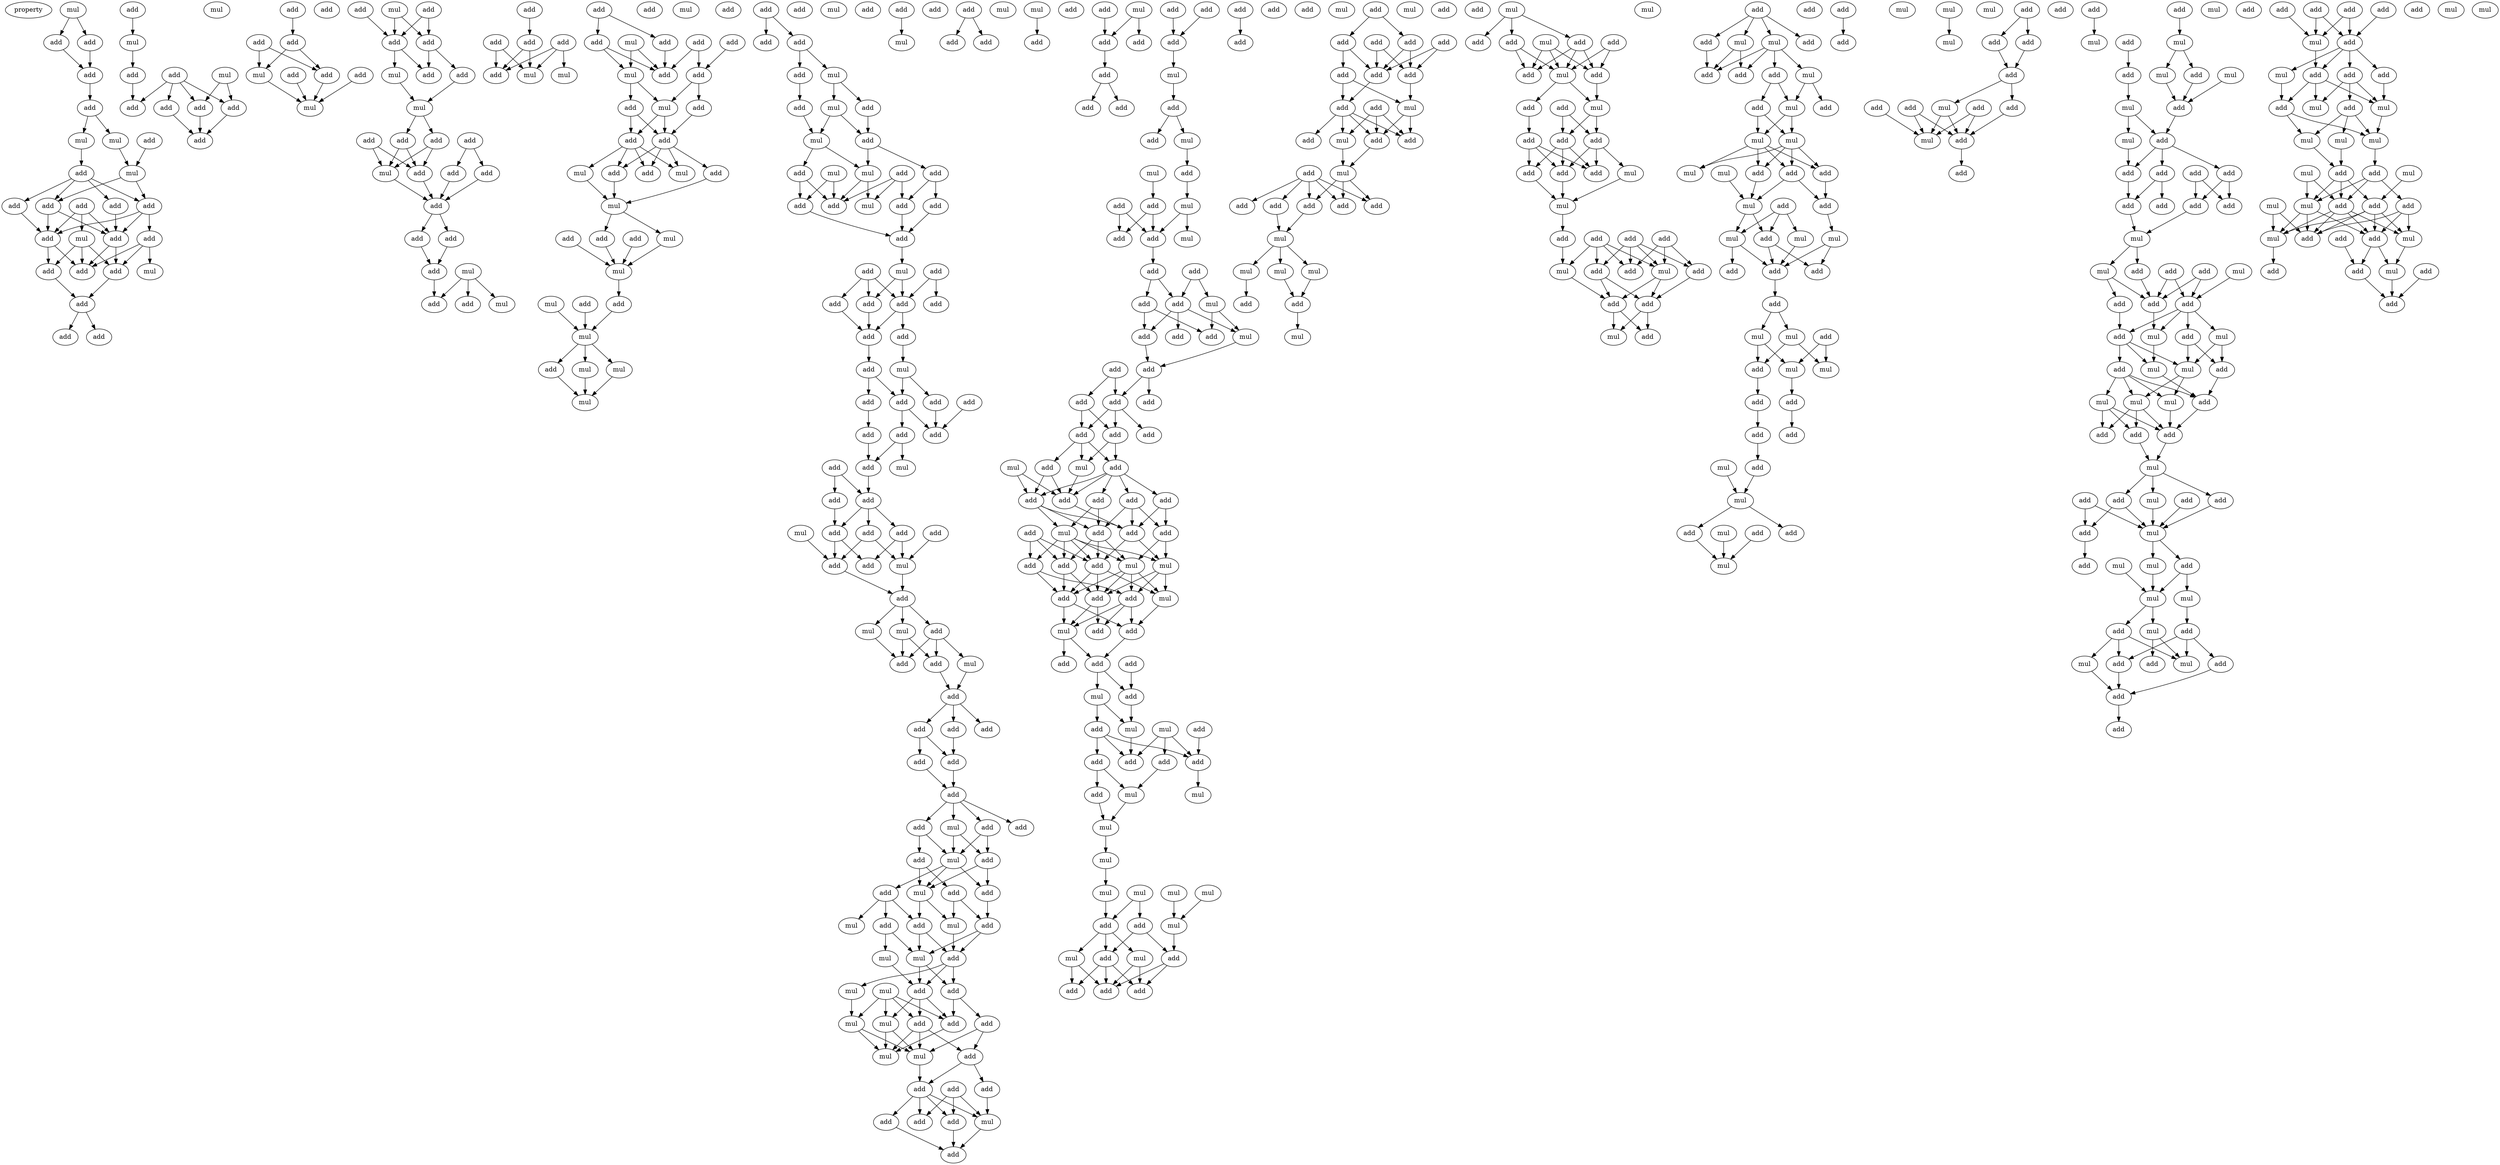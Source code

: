 digraph {
    node [fontcolor=black]
    property [mul=2,lf=1.2]
    0 [ label = mul ];
    1 [ label = add ];
    2 [ label = add ];
    3 [ label = add ];
    4 [ label = add ];
    5 [ label = add ];
    6 [ label = mul ];
    7 [ label = mul ];
    8 [ label = add ];
    9 [ label = mul ];
    10 [ label = add ];
    11 [ label = add ];
    12 [ label = add ];
    13 [ label = add ];
    14 [ label = add ];
    15 [ label = add ];
    16 [ label = add ];
    17 [ label = mul ];
    18 [ label = add ];
    19 [ label = mul ];
    20 [ label = add ];
    21 [ label = add ];
    22 [ label = add ];
    23 [ label = add ];
    24 [ label = add ];
    25 [ label = add ];
    26 [ label = add ];
    27 [ label = mul ];
    28 [ label = add ];
    29 [ label = add ];
    30 [ label = mul ];
    31 [ label = add ];
    32 [ label = add ];
    33 [ label = add ];
    34 [ label = add ];
    35 [ label = add ];
    36 [ label = mul ];
    37 [ label = add ];
    38 [ label = add ];
    39 [ label = add ];
    40 [ label = mul ];
    41 [ label = add ];
    42 [ label = add ];
    43 [ label = add ];
    44 [ label = add ];
    45 [ label = mul ];
    46 [ label = mul ];
    47 [ label = add ];
    48 [ label = add ];
    49 [ label = add ];
    50 [ label = add ];
    51 [ label = add ];
    52 [ label = add ];
    53 [ label = mul ];
    54 [ label = mul ];
    55 [ label = add ];
    56 [ label = add ];
    57 [ label = add ];
    58 [ label = add ];
    59 [ label = mul ];
    60 [ label = add ];
    61 [ label = add ];
    62 [ label = add ];
    63 [ label = add ];
    64 [ label = add ];
    65 [ label = add ];
    66 [ label = add ];
    67 [ label = mul ];
    68 [ label = mul ];
    69 [ label = add ];
    70 [ label = add ];
    71 [ label = add ];
    72 [ label = add ];
    73 [ label = add ];
    74 [ label = add ];
    75 [ label = mul ];
    76 [ label = mul ];
    77 [ label = add ];
    78 [ label = add ];
    79 [ label = add ];
    80 [ label = mul ];
    81 [ label = add ];
    82 [ label = add ];
    83 [ label = add ];
    84 [ label = add ];
    85 [ label = mul ];
    86 [ label = add ];
    87 [ label = add ];
    88 [ label = add ];
    89 [ label = mul ];
    90 [ label = add ];
    91 [ label = add ];
    92 [ label = add ];
    93 [ label = mul ];
    94 [ label = add ];
    95 [ label = mul ];
    96 [ label = add ];
    97 [ label = mul ];
    98 [ label = add ];
    99 [ label = add ];
    100 [ label = add ];
    101 [ label = mul ];
    102 [ label = mul ];
    103 [ label = add ];
    104 [ label = mul ];
    105 [ label = add ];
    106 [ label = add ];
    107 [ label = mul ];
    108 [ label = mul ];
    109 [ label = add ];
    110 [ label = mul ];
    111 [ label = mul ];
    112 [ label = add ];
    113 [ label = mul ];
    114 [ label = add ];
    115 [ label = add ];
    116 [ label = add ];
    117 [ label = add ];
    118 [ label = add ];
    119 [ label = mul ];
    120 [ label = mul ];
    121 [ label = add ];
    122 [ label = add ];
    123 [ label = mul ];
    124 [ label = add ];
    125 [ label = add ];
    126 [ label = mul ];
    127 [ label = add ];
    128 [ label = add ];
    129 [ label = mul ];
    130 [ label = add ];
    131 [ label = add ];
    132 [ label = add ];
    133 [ label = add ];
    134 [ label = mul ];
    135 [ label = add ];
    136 [ label = add ];
    137 [ label = add ];
    138 [ label = mul ];
    139 [ label = add ];
    140 [ label = add ];
    141 [ label = add ];
    142 [ label = add ];
    143 [ label = add ];
    144 [ label = add ];
    145 [ label = add ];
    146 [ label = mul ];
    147 [ label = add ];
    148 [ label = add ];
    149 [ label = add ];
    150 [ label = add ];
    151 [ label = add ];
    152 [ label = add ];
    153 [ label = add ];
    154 [ label = mul ];
    155 [ label = add ];
    156 [ label = add ];
    157 [ label = add ];
    158 [ label = add ];
    159 [ label = mul ];
    160 [ label = add ];
    161 [ label = add ];
    162 [ label = add ];
    163 [ label = add ];
    164 [ label = add ];
    165 [ label = mul ];
    166 [ label = add ];
    167 [ label = mul ];
    168 [ label = add ];
    169 [ label = mul ];
    170 [ label = mul ];
    171 [ label = add ];
    172 [ label = mul ];
    173 [ label = add ];
    174 [ label = add ];
    175 [ label = add ];
    176 [ label = add ];
    177 [ label = add ];
    178 [ label = add ];
    179 [ label = add ];
    180 [ label = add ];
    181 [ label = add ];
    182 [ label = mul ];
    183 [ label = add ];
    184 [ label = add ];
    185 [ label = mul ];
    186 [ label = add ];
    187 [ label = add ];
    188 [ label = add ];
    189 [ label = add ];
    190 [ label = mul ];
    191 [ label = add ];
    192 [ label = mul ];
    193 [ label = add ];
    194 [ label = add ];
    195 [ label = add ];
    196 [ label = mul ];
    197 [ label = add ];
    198 [ label = add ];
    199 [ label = add ];
    200 [ label = mul ];
    201 [ label = mul ];
    202 [ label = mul ];
    203 [ label = add ];
    204 [ label = add ];
    205 [ label = add ];
    206 [ label = mul ];
    207 [ label = mul ];
    208 [ label = mul ];
    209 [ label = add ];
    210 [ label = add ];
    211 [ label = mul ];
    212 [ label = add ];
    213 [ label = mul ];
    214 [ label = mul ];
    215 [ label = add ];
    216 [ label = add ];
    217 [ label = add ];
    218 [ label = add ];
    219 [ label = add ];
    220 [ label = add ];
    221 [ label = add ];
    222 [ label = mul ];
    223 [ label = add ];
    224 [ label = add ];
    225 [ label = add ];
    226 [ label = add ];
    227 [ label = add ];
    228 [ label = mul ];
    229 [ label = mul ];
    230 [ label = add ];
    231 [ label = add ];
    232 [ label = mul ];
    233 [ label = add ];
    234 [ label = add ];
    235 [ label = add ];
    236 [ label = add ];
    237 [ label = add ];
    238 [ label = add ];
    239 [ label = add ];
    240 [ label = add ];
    241 [ label = mul ];
    242 [ label = add ];
    243 [ label = add ];
    244 [ label = add ];
    245 [ label = mul ];
    246 [ label = add ];
    247 [ label = add ];
    248 [ label = mul ];
    249 [ label = add ];
    250 [ label = add ];
    251 [ label = add ];
    252 [ label = mul ];
    253 [ label = add ];
    254 [ label = add ];
    255 [ label = add ];
    256 [ label = mul ];
    257 [ label = add ];
    258 [ label = add ];
    259 [ label = mul ];
    260 [ label = add ];
    261 [ label = add ];
    262 [ label = add ];
    263 [ label = add ];
    264 [ label = mul ];
    265 [ label = add ];
    266 [ label = add ];
    267 [ label = add ];
    268 [ label = add ];
    269 [ label = add ];
    270 [ label = add ];
    271 [ label = add ];
    272 [ label = add ];
    273 [ label = add ];
    274 [ label = mul ];
    275 [ label = mul ];
    276 [ label = add ];
    277 [ label = add ];
    278 [ label = add ];
    279 [ label = add ];
    280 [ label = add ];
    281 [ label = add ];
    282 [ label = add ];
    283 [ label = add ];
    284 [ label = add ];
    285 [ label = add ];
    286 [ label = mul ];
    287 [ label = add ];
    288 [ label = add ];
    289 [ label = add ];
    290 [ label = add ];
    291 [ label = mul ];
    292 [ label = mul ];
    293 [ label = mul ];
    294 [ label = add ];
    295 [ label = add ];
    296 [ label = add ];
    297 [ label = add ];
    298 [ label = mul ];
    299 [ label = add ];
    300 [ label = add ];
    301 [ label = add ];
    302 [ label = add ];
    303 [ label = add ];
    304 [ label = add ];
    305 [ label = mul ];
    306 [ label = mul ];
    307 [ label = add ];
    308 [ label = mul ];
    309 [ label = add ];
    310 [ label = add ];
    311 [ label = add ];
    312 [ label = add ];
    313 [ label = add ];
    314 [ label = mul ];
    315 [ label = mul ];
    316 [ label = add ];
    317 [ label = mul ];
    318 [ label = mul ];
    319 [ label = mul ];
    320 [ label = mul ];
    321 [ label = mul ];
    322 [ label = mul ];
    323 [ label = mul ];
    324 [ label = add ];
    325 [ label = add ];
    326 [ label = mul ];
    327 [ label = mul ];
    328 [ label = add ];
    329 [ label = mul ];
    330 [ label = add ];
    331 [ label = add ];
    332 [ label = add ];
    333 [ label = add ];
    334 [ label = add ];
    335 [ label = add ];
    336 [ label = add ];
    337 [ label = add ];
    338 [ label = add ];
    339 [ label = add ];
    340 [ label = add ];
    341 [ label = add ];
    342 [ label = add ];
    343 [ label = mul ];
    344 [ label = add ];
    345 [ label = mul ];
    346 [ label = add ];
    347 [ label = mul ];
    348 [ label = add ];
    349 [ label = add ];
    350 [ label = add ];
    351 [ label = mul ];
    352 [ label = add ];
    353 [ label = add ];
    354 [ label = add ];
    355 [ label = add ];
    356 [ label = add ];
    357 [ label = mul ];
    358 [ label = mul ];
    359 [ label = mul ];
    360 [ label = mul ];
    361 [ label = add ];
    362 [ label = add ];
    363 [ label = add ];
    364 [ label = add ];
    365 [ label = mul ];
    366 [ label = mul ];
    367 [ label = add ];
    368 [ label = add ];
    369 [ label = add ];
    370 [ label = add ];
    371 [ label = mul ];
    372 [ label = add ];
    373 [ label = mul ];
    374 [ label = add ];
    375 [ label = mul ];
    376 [ label = mul ];
    377 [ label = add ];
    378 [ label = add ];
    379 [ label = add ];
    380 [ label = add ];
    381 [ label = add ];
    382 [ label = add ];
    383 [ label = add ];
    384 [ label = mul ];
    385 [ label = add ];
    386 [ label = mul ];
    387 [ label = add ];
    388 [ label = add ];
    389 [ label = add ];
    390 [ label = add ];
    391 [ label = add ];
    392 [ label = mul ];
    393 [ label = mul ];
    394 [ label = add ];
    395 [ label = add ];
    396 [ label = add ];
    397 [ label = add ];
    398 [ label = mul ];
    399 [ label = add ];
    400 [ label = add ];
    401 [ label = add ];
    402 [ label = mul ];
    403 [ label = add ];
    404 [ label = mul ];
    405 [ label = add ];
    406 [ label = add ];
    407 [ label = mul ];
    408 [ label = add ];
    409 [ label = add ];
    410 [ label = mul ];
    411 [ label = add ];
    412 [ label = add ];
    413 [ label = mul ];
    414 [ label = mul ];
    415 [ label = add ];
    416 [ label = mul ];
    417 [ label = mul ];
    418 [ label = add ];
    419 [ label = add ];
    420 [ label = add ];
    421 [ label = mul ];
    422 [ label = add ];
    423 [ label = add ];
    424 [ label = add ];
    425 [ label = mul ];
    426 [ label = mul ];
    427 [ label = mul ];
    428 [ label = add ];
    429 [ label = add ];
    430 [ label = add ];
    431 [ label = add ];
    432 [ label = add ];
    433 [ label = add ];
    434 [ label = mul ];
    435 [ label = mul ];
    436 [ label = mul ];
    437 [ label = mul ];
    438 [ label = add ];
    439 [ label = mul ];
    440 [ label = add ];
    441 [ label = add ];
    442 [ label = add ];
    443 [ label = add ];
    444 [ label = mul ];
    445 [ label = add ];
    446 [ label = mul ];
    447 [ label = add ];
    448 [ label = mul ];
    449 [ label = add ];
    450 [ label = add ];
    451 [ label = mul ];
    452 [ label = mul ];
    453 [ label = mul ];
    454 [ label = mul ];
    455 [ label = add ];
    456 [ label = add ];
    457 [ label = add ];
    458 [ label = add ];
    459 [ label = add ];
    460 [ label = add ];
    461 [ label = add ];
    462 [ label = add ];
    463 [ label = mul ];
    464 [ label = add ];
    465 [ label = mul ];
    466 [ label = add ];
    467 [ label = add ];
    468 [ label = add ];
    469 [ label = add ];
    470 [ label = mul ];
    471 [ label = add ];
    472 [ label = mul ];
    473 [ label = mul ];
    474 [ label = add ];
    475 [ label = add ];
    476 [ label = mul ];
    477 [ label = add ];
    478 [ label = mul ];
    479 [ label = mul ];
    480 [ label = add ];
    481 [ label = add ];
    482 [ label = add ];
    483 [ label = add ];
    484 [ label = add ];
    485 [ label = mul ];
    486 [ label = add ];
    487 [ label = add ];
    488 [ label = add ];
    489 [ label = add ];
    490 [ label = mul ];
    491 [ label = mul ];
    492 [ label = add ];
    493 [ label = mul ];
    494 [ label = add ];
    495 [ label = add ];
    496 [ label = add ];
    497 [ label = add ];
    498 [ label = add ];
    499 [ label = add ];
    500 [ label = mul ];
    501 [ label = mul ];
    502 [ label = add ];
    503 [ label = mul ];
    504 [ label = mul ];
    505 [ label = add ];
    506 [ label = add ];
    507 [ label = mul ];
    508 [ label = add ];
    509 [ label = mul ];
    510 [ label = mul ];
    511 [ label = add ];
    512 [ label = add ];
    513 [ label = add ];
    514 [ label = add ];
    515 [ label = mul ];
    516 [ label = add ];
    517 [ label = add ];
    518 [ label = mul ];
    519 [ label = add ];
    520 [ label = add ];
    521 [ label = add ];
    522 [ label = mul ];
    523 [ label = mul ];
    524 [ label = add ];
    525 [ label = add ];
    526 [ label = mul ];
    527 [ label = mul ];
    528 [ label = mul ];
    529 [ label = mul ];
    530 [ label = add ];
    531 [ label = add ];
    532 [ label = mul ];
    533 [ label = mul ];
    534 [ label = add ];
    535 [ label = add ];
    536 [ label = add ];
    537 [ label = add ];
    538 [ label = add ];
    539 [ label = add ];
    540 [ label = add ];
    541 [ label = add ];
    542 [ label = add ];
    543 [ label = mul ];
    544 [ label = add ];
    545 [ label = add ];
    546 [ label = add ];
    547 [ label = add ];
    548 [ label = mul ];
    549 [ label = mul ];
    550 [ label = add ];
    551 [ label = mul ];
    552 [ label = add ];
    553 [ label = add ];
    554 [ label = mul ];
    555 [ label = mul ];
    556 [ label = mul ];
    557 [ label = mul ];
    558 [ label = add ];
    559 [ label = mul ];
    560 [ label = add ];
    561 [ label = add ];
    562 [ label = mul ];
    563 [ label = add ];
    564 [ label = mul ];
    565 [ label = add ];
    566 [ label = mul ];
    567 [ label = add ];
    568 [ label = add ];
    569 [ label = add ];
    570 [ label = mul ];
    571 [ label = add ];
    572 [ label = add ];
    573 [ label = mul ];
    574 [ label = add ];
    575 [ label = add ];
    576 [ label = mul ];
    577 [ label = mul ];
    0 -> 1 [ name = 0 ];
    0 -> 2 [ name = 1 ];
    1 -> 3 [ name = 2 ];
    2 -> 3 [ name = 3 ];
    3 -> 4 [ name = 4 ];
    4 -> 6 [ name = 5 ];
    4 -> 7 [ name = 6 ];
    5 -> 9 [ name = 7 ];
    6 -> 8 [ name = 8 ];
    7 -> 9 [ name = 9 ];
    8 -> 10 [ name = 10 ];
    8 -> 11 [ name = 11 ];
    8 -> 12 [ name = 12 ];
    8 -> 14 [ name = 13 ];
    9 -> 10 [ name = 14 ];
    9 -> 11 [ name = 15 ];
    10 -> 15 [ name = 16 ];
    10 -> 16 [ name = 17 ];
    10 -> 18 [ name = 18 ];
    11 -> 16 [ name = 19 ];
    11 -> 18 [ name = 20 ];
    12 -> 18 [ name = 21 ];
    13 -> 16 [ name = 22 ];
    13 -> 17 [ name = 23 ];
    13 -> 18 [ name = 24 ];
    14 -> 16 [ name = 25 ];
    15 -> 19 [ name = 26 ];
    15 -> 20 [ name = 27 ];
    15 -> 21 [ name = 28 ];
    16 -> 20 [ name = 29 ];
    16 -> 21 [ name = 30 ];
    17 -> 20 [ name = 31 ];
    17 -> 21 [ name = 32 ];
    17 -> 22 [ name = 33 ];
    18 -> 20 [ name = 34 ];
    18 -> 22 [ name = 35 ];
    21 -> 23 [ name = 36 ];
    22 -> 23 [ name = 37 ];
    23 -> 24 [ name = 38 ];
    23 -> 25 [ name = 39 ];
    26 -> 27 [ name = 40 ];
    27 -> 28 [ name = 41 ];
    28 -> 32 [ name = 42 ];
    29 -> 31 [ name = 43 ];
    29 -> 32 [ name = 44 ];
    29 -> 33 [ name = 45 ];
    29 -> 34 [ name = 46 ];
    30 -> 31 [ name = 47 ];
    30 -> 34 [ name = 48 ];
    31 -> 35 [ name = 49 ];
    33 -> 35 [ name = 50 ];
    34 -> 35 [ name = 51 ];
    37 -> 39 [ name = 52 ];
    38 -> 40 [ name = 53 ];
    38 -> 42 [ name = 54 ];
    39 -> 40 [ name = 55 ];
    39 -> 42 [ name = 56 ];
    40 -> 45 [ name = 57 ];
    41 -> 45 [ name = 58 ];
    42 -> 45 [ name = 59 ];
    43 -> 45 [ name = 60 ];
    46 -> 49 [ name = 61 ];
    46 -> 50 [ name = 62 ];
    47 -> 49 [ name = 63 ];
    47 -> 50 [ name = 64 ];
    48 -> 49 [ name = 65 ];
    49 -> 51 [ name = 66 ];
    49 -> 53 [ name = 67 ];
    50 -> 51 [ name = 68 ];
    50 -> 52 [ name = 69 ];
    52 -> 54 [ name = 70 ];
    53 -> 54 [ name = 71 ];
    54 -> 57 [ name = 72 ];
    54 -> 58 [ name = 73 ];
    55 -> 60 [ name = 74 ];
    55 -> 62 [ name = 75 ];
    56 -> 59 [ name = 76 ];
    56 -> 61 [ name = 77 ];
    57 -> 59 [ name = 78 ];
    57 -> 61 [ name = 79 ];
    58 -> 59 [ name = 80 ];
    58 -> 61 [ name = 81 ];
    59 -> 63 [ name = 82 ];
    60 -> 63 [ name = 83 ];
    61 -> 63 [ name = 84 ];
    62 -> 63 [ name = 85 ];
    63 -> 64 [ name = 86 ];
    63 -> 65 [ name = 87 ];
    64 -> 66 [ name = 88 ];
    65 -> 66 [ name = 89 ];
    66 -> 70 [ name = 90 ];
    67 -> 68 [ name = 91 ];
    67 -> 69 [ name = 92 ];
    67 -> 70 [ name = 93 ];
    71 -> 72 [ name = 94 ];
    72 -> 76 [ name = 95 ];
    72 -> 77 [ name = 96 ];
    73 -> 76 [ name = 97 ];
    73 -> 77 [ name = 98 ];
    74 -> 75 [ name = 99 ];
    74 -> 76 [ name = 100 ];
    74 -> 77 [ name = 101 ];
    78 -> 79 [ name = 102 ];
    78 -> 82 [ name = 103 ];
    79 -> 85 [ name = 104 ];
    79 -> 86 [ name = 105 ];
    80 -> 85 [ name = 106 ];
    80 -> 86 [ name = 107 ];
    81 -> 84 [ name = 108 ];
    82 -> 86 [ name = 109 ];
    83 -> 84 [ name = 110 ];
    83 -> 86 [ name = 111 ];
    84 -> 87 [ name = 112 ];
    84 -> 89 [ name = 113 ];
    85 -> 88 [ name = 114 ];
    85 -> 89 [ name = 115 ];
    87 -> 91 [ name = 116 ];
    88 -> 90 [ name = 117 ];
    88 -> 91 [ name = 118 ];
    89 -> 90 [ name = 119 ];
    89 -> 91 [ name = 120 ];
    90 -> 93 [ name = 121 ];
    90 -> 94 [ name = 122 ];
    90 -> 95 [ name = 123 ];
    90 -> 96 [ name = 124 ];
    91 -> 92 [ name = 125 ];
    91 -> 94 [ name = 126 ];
    91 -> 95 [ name = 127 ];
    91 -> 96 [ name = 128 ];
    92 -> 97 [ name = 129 ];
    93 -> 97 [ name = 130 ];
    94 -> 97 [ name = 131 ];
    97 -> 99 [ name = 132 ];
    97 -> 101 [ name = 133 ];
    98 -> 102 [ name = 134 ];
    99 -> 102 [ name = 135 ];
    100 -> 102 [ name = 136 ];
    101 -> 102 [ name = 137 ];
    102 -> 106 [ name = 138 ];
    104 -> 108 [ name = 139 ];
    105 -> 108 [ name = 140 ];
    106 -> 108 [ name = 141 ];
    108 -> 109 [ name = 142 ];
    108 -> 110 [ name = 143 ];
    108 -> 111 [ name = 144 ];
    109 -> 113 [ name = 145 ];
    110 -> 113 [ name = 146 ];
    111 -> 113 [ name = 147 ];
    114 -> 115 [ name = 148 ];
    114 -> 117 [ name = 149 ];
    117 -> 118 [ name = 150 ];
    117 -> 119 [ name = 151 ];
    118 -> 122 [ name = 152 ];
    119 -> 120 [ name = 153 ];
    119 -> 121 [ name = 154 ];
    120 -> 123 [ name = 155 ];
    120 -> 124 [ name = 156 ];
    121 -> 124 [ name = 157 ];
    122 -> 123 [ name = 158 ];
    123 -> 125 [ name = 159 ];
    123 -> 126 [ name = 160 ];
    124 -> 126 [ name = 161 ];
    124 -> 127 [ name = 162 ];
    125 -> 132 [ name = 163 ];
    125 -> 133 [ name = 164 ];
    126 -> 132 [ name = 165 ];
    126 -> 134 [ name = 166 ];
    127 -> 130 [ name = 167 ];
    127 -> 131 [ name = 168 ];
    128 -> 130 [ name = 169 ];
    128 -> 132 [ name = 170 ];
    128 -> 134 [ name = 171 ];
    129 -> 132 [ name = 172 ];
    129 -> 133 [ name = 173 ];
    130 -> 135 [ name = 174 ];
    131 -> 135 [ name = 175 ];
    133 -> 135 [ name = 176 ];
    135 -> 138 [ name = 177 ];
    136 -> 139 [ name = 178 ];
    136 -> 141 [ name = 179 ];
    136 -> 142 [ name = 180 ];
    137 -> 140 [ name = 181 ];
    137 -> 142 [ name = 182 ];
    138 -> 141 [ name = 183 ];
    138 -> 142 [ name = 184 ];
    139 -> 143 [ name = 185 ];
    141 -> 143 [ name = 186 ];
    142 -> 143 [ name = 187 ];
    142 -> 144 [ name = 188 ];
    143 -> 145 [ name = 189 ];
    144 -> 146 [ name = 190 ];
    145 -> 149 [ name = 191 ];
    145 -> 150 [ name = 192 ];
    146 -> 147 [ name = 193 ];
    146 -> 150 [ name = 194 ];
    147 -> 151 [ name = 195 ];
    148 -> 151 [ name = 196 ];
    149 -> 153 [ name = 197 ];
    150 -> 151 [ name = 198 ];
    150 -> 152 [ name = 199 ];
    152 -> 154 [ name = 200 ];
    152 -> 155 [ name = 201 ];
    153 -> 155 [ name = 202 ];
    155 -> 158 [ name = 203 ];
    156 -> 157 [ name = 204 ];
    156 -> 158 [ name = 205 ];
    157 -> 161 [ name = 206 ];
    158 -> 161 [ name = 207 ];
    158 -> 162 [ name = 208 ];
    158 -> 163 [ name = 209 ];
    159 -> 166 [ name = 210 ];
    160 -> 165 [ name = 211 ];
    161 -> 164 [ name = 212 ];
    161 -> 166 [ name = 213 ];
    162 -> 164 [ name = 214 ];
    162 -> 165 [ name = 215 ];
    163 -> 165 [ name = 216 ];
    163 -> 166 [ name = 217 ];
    165 -> 168 [ name = 218 ];
    166 -> 168 [ name = 219 ];
    168 -> 169 [ name = 220 ];
    168 -> 170 [ name = 221 ];
    168 -> 171 [ name = 222 ];
    169 -> 173 [ name = 223 ];
    170 -> 173 [ name = 224 ];
    170 -> 174 [ name = 225 ];
    171 -> 172 [ name = 226 ];
    171 -> 173 [ name = 227 ];
    171 -> 174 [ name = 228 ];
    172 -> 175 [ name = 229 ];
    174 -> 175 [ name = 230 ];
    175 -> 177 [ name = 231 ];
    175 -> 178 [ name = 232 ];
    175 -> 180 [ name = 233 ];
    177 -> 183 [ name = 234 ];
    179 -> 182 [ name = 235 ];
    180 -> 181 [ name = 236 ];
    180 -> 183 [ name = 237 ];
    181 -> 184 [ name = 238 ];
    183 -> 184 [ name = 239 ];
    184 -> 185 [ name = 240 ];
    184 -> 186 [ name = 241 ];
    184 -> 187 [ name = 242 ];
    184 -> 188 [ name = 243 ];
    185 -> 190 [ name = 244 ];
    185 -> 191 [ name = 245 ];
    187 -> 189 [ name = 246 ];
    187 -> 190 [ name = 247 ];
    188 -> 190 [ name = 248 ];
    188 -> 191 [ name = 249 ];
    189 -> 192 [ name = 250 ];
    189 -> 194 [ name = 251 ];
    190 -> 192 [ name = 252 ];
    190 -> 193 [ name = 253 ];
    190 -> 195 [ name = 254 ];
    191 -> 192 [ name = 255 ];
    191 -> 193 [ name = 256 ];
    192 -> 196 [ name = 257 ];
    192 -> 198 [ name = 258 ];
    193 -> 197 [ name = 259 ];
    194 -> 196 [ name = 260 ];
    194 -> 197 [ name = 261 ];
    195 -> 198 [ name = 262 ];
    195 -> 199 [ name = 263 ];
    195 -> 200 [ name = 264 ];
    196 -> 203 [ name = 265 ];
    197 -> 201 [ name = 266 ];
    197 -> 203 [ name = 267 ];
    198 -> 201 [ name = 268 ];
    198 -> 203 [ name = 269 ];
    199 -> 201 [ name = 270 ];
    199 -> 202 [ name = 271 ];
    201 -> 204 [ name = 272 ];
    201 -> 205 [ name = 273 ];
    202 -> 204 [ name = 274 ];
    203 -> 204 [ name = 275 ];
    203 -> 205 [ name = 276 ];
    203 -> 206 [ name = 277 ];
    204 -> 208 [ name = 278 ];
    204 -> 210 [ name = 279 ];
    204 -> 212 [ name = 280 ];
    205 -> 209 [ name = 281 ];
    205 -> 210 [ name = 282 ];
    206 -> 211 [ name = 283 ];
    207 -> 208 [ name = 284 ];
    207 -> 210 [ name = 285 ];
    207 -> 211 [ name = 286 ];
    207 -> 212 [ name = 287 ];
    208 -> 213 [ name = 288 ];
    208 -> 214 [ name = 289 ];
    209 -> 213 [ name = 290 ];
    209 -> 215 [ name = 291 ];
    210 -> 214 [ name = 292 ];
    211 -> 213 [ name = 293 ];
    211 -> 214 [ name = 294 ];
    212 -> 213 [ name = 295 ];
    212 -> 214 [ name = 296 ];
    212 -> 215 [ name = 297 ];
    213 -> 216 [ name = 298 ];
    215 -> 216 [ name = 299 ];
    215 -> 217 [ name = 300 ];
    216 -> 219 [ name = 301 ];
    216 -> 221 [ name = 302 ];
    216 -> 222 [ name = 303 ];
    216 -> 223 [ name = 304 ];
    217 -> 222 [ name = 305 ];
    218 -> 219 [ name = 306 ];
    218 -> 222 [ name = 307 ];
    218 -> 223 [ name = 308 ];
    219 -> 224 [ name = 309 ];
    221 -> 224 [ name = 310 ];
    222 -> 224 [ name = 311 ];
    225 -> 226 [ name = 312 ];
    225 -> 227 [ name = 313 ];
    229 -> 231 [ name = 314 ];
    232 -> 234 [ name = 315 ];
    232 -> 237 [ name = 316 ];
    233 -> 234 [ name = 317 ];
    234 -> 238 [ name = 318 ];
    235 -> 239 [ name = 319 ];
    236 -> 239 [ name = 320 ];
    238 -> 240 [ name = 321 ];
    238 -> 242 [ name = 322 ];
    239 -> 241 [ name = 323 ];
    241 -> 243 [ name = 324 ];
    243 -> 244 [ name = 325 ];
    243 -> 245 [ name = 326 ];
    245 -> 247 [ name = 327 ];
    246 -> 249 [ name = 328 ];
    247 -> 252 [ name = 329 ];
    248 -> 251 [ name = 330 ];
    250 -> 254 [ name = 331 ];
    250 -> 255 [ name = 332 ];
    251 -> 254 [ name = 333 ];
    251 -> 255 [ name = 334 ];
    252 -> 255 [ name = 335 ];
    252 -> 256 [ name = 336 ];
    255 -> 257 [ name = 337 ];
    257 -> 260 [ name = 338 ];
    257 -> 261 [ name = 339 ];
    258 -> 259 [ name = 340 ];
    258 -> 261 [ name = 341 ];
    259 -> 264 [ name = 342 ];
    259 -> 265 [ name = 343 ];
    260 -> 262 [ name = 344 ];
    260 -> 265 [ name = 345 ];
    261 -> 262 [ name = 346 ];
    261 -> 263 [ name = 347 ];
    261 -> 264 [ name = 348 ];
    262 -> 266 [ name = 349 ];
    264 -> 266 [ name = 350 ];
    266 -> 269 [ name = 351 ];
    266 -> 270 [ name = 352 ];
    267 -> 268 [ name = 353 ];
    267 -> 269 [ name = 354 ];
    268 -> 271 [ name = 355 ];
    268 -> 272 [ name = 356 ];
    269 -> 271 [ name = 357 ];
    269 -> 272 [ name = 358 ];
    269 -> 273 [ name = 359 ];
    271 -> 274 [ name = 360 ];
    271 -> 276 [ name = 361 ];
    271 -> 277 [ name = 362 ];
    272 -> 274 [ name = 363 ];
    272 -> 276 [ name = 364 ];
    274 -> 282 [ name = 365 ];
    275 -> 279 [ name = 366 ];
    275 -> 282 [ name = 367 ];
    276 -> 278 [ name = 368 ];
    276 -> 279 [ name = 369 ];
    276 -> 280 [ name = 370 ];
    276 -> 281 [ name = 371 ];
    276 -> 282 [ name = 372 ];
    277 -> 279 [ name = 373 ];
    277 -> 282 [ name = 374 ];
    278 -> 283 [ name = 375 ];
    278 -> 284 [ name = 376 ];
    278 -> 287 [ name = 377 ];
    279 -> 284 [ name = 378 ];
    279 -> 286 [ name = 379 ];
    279 -> 287 [ name = 380 ];
    280 -> 284 [ name = 381 ];
    280 -> 286 [ name = 382 ];
    281 -> 283 [ name = 383 ];
    281 -> 287 [ name = 384 ];
    282 -> 287 [ name = 385 ];
    283 -> 291 [ name = 386 ];
    283 -> 292 [ name = 387 ];
    284 -> 288 [ name = 388 ];
    284 -> 289 [ name = 389 ];
    284 -> 291 [ name = 390 ];
    285 -> 288 [ name = 391 ];
    285 -> 289 [ name = 392 ];
    285 -> 290 [ name = 393 ];
    286 -> 288 [ name = 394 ];
    286 -> 289 [ name = 395 ];
    286 -> 290 [ name = 396 ];
    286 -> 291 [ name = 397 ];
    286 -> 292 [ name = 398 ];
    287 -> 288 [ name = 399 ];
    287 -> 292 [ name = 400 ];
    288 -> 293 [ name = 401 ];
    288 -> 295 [ name = 402 ];
    288 -> 296 [ name = 403 ];
    289 -> 295 [ name = 404 ];
    289 -> 296 [ name = 405 ];
    290 -> 294 [ name = 406 ];
    290 -> 295 [ name = 407 ];
    291 -> 293 [ name = 408 ];
    291 -> 294 [ name = 409 ];
    291 -> 295 [ name = 410 ];
    291 -> 296 [ name = 411 ];
    292 -> 293 [ name = 412 ];
    292 -> 294 [ name = 413 ];
    292 -> 296 [ name = 414 ];
    293 -> 299 [ name = 415 ];
    294 -> 297 [ name = 416 ];
    294 -> 298 [ name = 417 ];
    294 -> 299 [ name = 418 ];
    295 -> 298 [ name = 419 ];
    295 -> 299 [ name = 420 ];
    296 -> 297 [ name = 421 ];
    296 -> 298 [ name = 422 ];
    298 -> 301 [ name = 423 ];
    298 -> 302 [ name = 424 ];
    299 -> 302 [ name = 425 ];
    300 -> 304 [ name = 426 ];
    302 -> 304 [ name = 427 ];
    302 -> 305 [ name = 428 ];
    304 -> 308 [ name = 429 ];
    305 -> 307 [ name = 430 ];
    305 -> 308 [ name = 431 ];
    306 -> 310 [ name = 432 ];
    306 -> 312 [ name = 433 ];
    306 -> 313 [ name = 434 ];
    307 -> 311 [ name = 435 ];
    307 -> 312 [ name = 436 ];
    307 -> 313 [ name = 437 ];
    308 -> 313 [ name = 438 ];
    309 -> 312 [ name = 439 ];
    310 -> 314 [ name = 440 ];
    311 -> 314 [ name = 441 ];
    311 -> 316 [ name = 442 ];
    312 -> 315 [ name = 443 ];
    314 -> 317 [ name = 444 ];
    316 -> 317 [ name = 445 ];
    317 -> 318 [ name = 446 ];
    318 -> 320 [ name = 447 ];
    319 -> 326 [ name = 448 ];
    320 -> 325 [ name = 449 ];
    321 -> 326 [ name = 450 ];
    322 -> 324 [ name = 451 ];
    322 -> 325 [ name = 452 ];
    324 -> 328 [ name = 453 ];
    324 -> 330 [ name = 454 ];
    325 -> 327 [ name = 455 ];
    325 -> 328 [ name = 456 ];
    325 -> 329 [ name = 457 ];
    326 -> 330 [ name = 458 ];
    327 -> 331 [ name = 459 ];
    327 -> 333 [ name = 460 ];
    328 -> 331 [ name = 461 ];
    328 -> 332 [ name = 462 ];
    328 -> 333 [ name = 463 ];
    329 -> 332 [ name = 464 ];
    329 -> 333 [ name = 465 ];
    330 -> 331 [ name = 466 ];
    330 -> 333 [ name = 467 ];
    334 -> 336 [ name = 468 ];
    334 -> 338 [ name = 469 ];
    335 -> 339 [ name = 470 ];
    335 -> 340 [ name = 471 ];
    336 -> 339 [ name = 472 ];
    336 -> 340 [ name = 473 ];
    337 -> 339 [ name = 474 ];
    337 -> 340 [ name = 475 ];
    338 -> 339 [ name = 476 ];
    338 -> 341 [ name = 477 ];
    339 -> 342 [ name = 478 ];
    340 -> 343 [ name = 479 ];
    341 -> 342 [ name = 480 ];
    341 -> 343 [ name = 481 ];
    342 -> 346 [ name = 482 ];
    342 -> 347 [ name = 483 ];
    342 -> 348 [ name = 484 ];
    342 -> 349 [ name = 485 ];
    343 -> 346 [ name = 486 ];
    343 -> 348 [ name = 487 ];
    344 -> 346 [ name = 488 ];
    344 -> 347 [ name = 489 ];
    344 -> 348 [ name = 490 ];
    346 -> 351 [ name = 491 ];
    347 -> 351 [ name = 492 ];
    350 -> 352 [ name = 493 ];
    350 -> 353 [ name = 494 ];
    350 -> 354 [ name = 495 ];
    350 -> 355 [ name = 496 ];
    350 -> 356 [ name = 497 ];
    351 -> 352 [ name = 498 ];
    351 -> 353 [ name = 499 ];
    351 -> 355 [ name = 500 ];
    352 -> 357 [ name = 501 ];
    356 -> 357 [ name = 502 ];
    357 -> 358 [ name = 503 ];
    357 -> 359 [ name = 504 ];
    357 -> 360 [ name = 505 ];
    358 -> 363 [ name = 506 ];
    359 -> 361 [ name = 507 ];
    360 -> 361 [ name = 508 ];
    361 -> 365 [ name = 509 ];
    366 -> 367 [ name = 510 ];
    366 -> 369 [ name = 511 ];
    366 -> 370 [ name = 512 ];
    367 -> 372 [ name = 513 ];
    367 -> 373 [ name = 514 ];
    367 -> 374 [ name = 515 ];
    368 -> 372 [ name = 516 ];
    368 -> 373 [ name = 517 ];
    369 -> 373 [ name = 518 ];
    369 -> 374 [ name = 519 ];
    371 -> 372 [ name = 520 ];
    371 -> 373 [ name = 521 ];
    371 -> 374 [ name = 522 ];
    372 -> 375 [ name = 523 ];
    373 -> 375 [ name = 524 ];
    373 -> 378 [ name = 525 ];
    375 -> 379 [ name = 526 ];
    375 -> 381 [ name = 527 ];
    377 -> 379 [ name = 528 ];
    377 -> 381 [ name = 529 ];
    378 -> 380 [ name = 530 ];
    379 -> 382 [ name = 531 ];
    379 -> 383 [ name = 532 ];
    379 -> 385 [ name = 533 ];
    380 -> 382 [ name = 534 ];
    380 -> 383 [ name = 535 ];
    380 -> 385 [ name = 536 ];
    381 -> 382 [ name = 537 ];
    381 -> 383 [ name = 538 ];
    381 -> 384 [ name = 539 ];
    382 -> 386 [ name = 540 ];
    384 -> 386 [ name = 541 ];
    385 -> 386 [ name = 542 ];
    386 -> 390 [ name = 543 ];
    387 -> 391 [ name = 544 ];
    387 -> 393 [ name = 545 ];
    387 -> 394 [ name = 546 ];
    388 -> 391 [ name = 547 ];
    388 -> 393 [ name = 548 ];
    388 -> 394 [ name = 549 ];
    388 -> 395 [ name = 550 ];
    389 -> 392 [ name = 551 ];
    389 -> 393 [ name = 552 ];
    389 -> 394 [ name = 553 ];
    389 -> 395 [ name = 554 ];
    390 -> 392 [ name = 555 ];
    391 -> 397 [ name = 556 ];
    392 -> 396 [ name = 557 ];
    393 -> 396 [ name = 558 ];
    393 -> 397 [ name = 559 ];
    395 -> 396 [ name = 560 ];
    395 -> 397 [ name = 561 ];
    396 -> 398 [ name = 562 ];
    396 -> 399 [ name = 563 ];
    397 -> 398 [ name = 564 ];
    397 -> 399 [ name = 565 ];
    400 -> 401 [ name = 566 ];
    400 -> 402 [ name = 567 ];
    400 -> 403 [ name = 568 ];
    400 -> 404 [ name = 569 ];
    401 -> 408 [ name = 570 ];
    402 -> 406 [ name = 571 ];
    402 -> 408 [ name = 572 ];
    404 -> 406 [ name = 573 ];
    404 -> 407 [ name = 574 ];
    404 -> 408 [ name = 575 ];
    404 -> 409 [ name = 576 ];
    407 -> 410 [ name = 577 ];
    407 -> 412 [ name = 578 ];
    409 -> 410 [ name = 579 ];
    409 -> 411 [ name = 580 ];
    410 -> 413 [ name = 581 ];
    410 -> 414 [ name = 582 ];
    411 -> 413 [ name = 583 ];
    411 -> 414 [ name = 584 ];
    413 -> 415 [ name = 585 ];
    413 -> 417 [ name = 586 ];
    413 -> 418 [ name = 587 ];
    413 -> 419 [ name = 588 ];
    414 -> 415 [ name = 589 ];
    414 -> 417 [ name = 590 ];
    414 -> 418 [ name = 591 ];
    414 -> 419 [ name = 592 ];
    415 -> 421 [ name = 593 ];
    416 -> 421 [ name = 594 ];
    418 -> 422 [ name = 595 ];
    419 -> 421 [ name = 596 ];
    419 -> 422 [ name = 597 ];
    420 -> 424 [ name = 598 ];
    420 -> 426 [ name = 599 ];
    420 -> 427 [ name = 600 ];
    421 -> 424 [ name = 601 ];
    421 -> 426 [ name = 602 ];
    422 -> 425 [ name = 603 ];
    423 -> 429 [ name = 604 ];
    424 -> 430 [ name = 605 ];
    424 -> 431 [ name = 606 ];
    425 -> 430 [ name = 607 ];
    425 -> 431 [ name = 608 ];
    426 -> 428 [ name = 609 ];
    426 -> 431 [ name = 610 ];
    427 -> 431 [ name = 611 ];
    431 -> 432 [ name = 612 ];
    432 -> 434 [ name = 613 ];
    432 -> 435 [ name = 614 ];
    433 -> 436 [ name = 615 ];
    433 -> 439 [ name = 616 ];
    434 -> 438 [ name = 617 ];
    434 -> 439 [ name = 618 ];
    435 -> 436 [ name = 619 ];
    435 -> 438 [ name = 620 ];
    438 -> 440 [ name = 621 ];
    439 -> 441 [ name = 622 ];
    440 -> 443 [ name = 623 ];
    441 -> 442 [ name = 624 ];
    443 -> 445 [ name = 625 ];
    444 -> 446 [ name = 626 ];
    445 -> 446 [ name = 627 ];
    446 -> 447 [ name = 628 ];
    446 -> 449 [ name = 629 ];
    447 -> 451 [ name = 630 ];
    448 -> 451 [ name = 631 ];
    450 -> 451 [ name = 632 ];
    452 -> 454 [ name = 633 ];
    455 -> 457 [ name = 634 ];
    455 -> 458 [ name = 635 ];
    457 -> 459 [ name = 636 ];
    458 -> 459 [ name = 637 ];
    459 -> 460 [ name = 638 ];
    459 -> 463 [ name = 639 ];
    460 -> 466 [ name = 640 ];
    461 -> 465 [ name = 641 ];
    462 -> 465 [ name = 642 ];
    462 -> 466 [ name = 643 ];
    463 -> 465 [ name = 644 ];
    463 -> 466 [ name = 645 ];
    464 -> 465 [ name = 646 ];
    464 -> 466 [ name = 647 ];
    466 -> 467 [ name = 648 ];
    468 -> 470 [ name = 649 ];
    469 -> 472 [ name = 650 ];
    471 -> 475 [ name = 651 ];
    472 -> 473 [ name = 652 ];
    472 -> 474 [ name = 653 ];
    473 -> 477 [ name = 654 ];
    474 -> 477 [ name = 655 ];
    475 -> 478 [ name = 656 ];
    476 -> 477 [ name = 657 ];
    477 -> 480 [ name = 658 ];
    478 -> 479 [ name = 659 ];
    478 -> 480 [ name = 660 ];
    479 -> 483 [ name = 661 ];
    480 -> 482 [ name = 662 ];
    480 -> 483 [ name = 663 ];
    480 -> 484 [ name = 664 ];
    481 -> 488 [ name = 665 ];
    481 -> 489 [ name = 666 ];
    482 -> 488 [ name = 667 ];
    482 -> 489 [ name = 668 ];
    483 -> 487 [ name = 669 ];
    484 -> 486 [ name = 670 ];
    484 -> 487 [ name = 671 ];
    487 -> 490 [ name = 672 ];
    488 -> 490 [ name = 673 ];
    490 -> 491 [ name = 674 ];
    490 -> 494 [ name = 675 ];
    491 -> 497 [ name = 676 ];
    491 -> 498 [ name = 677 ];
    492 -> 496 [ name = 678 ];
    492 -> 497 [ name = 679 ];
    493 -> 496 [ name = 680 ];
    494 -> 497 [ name = 681 ];
    495 -> 496 [ name = 682 ];
    495 -> 497 [ name = 683 ];
    496 -> 499 [ name = 684 ];
    496 -> 500 [ name = 685 ];
    496 -> 501 [ name = 686 ];
    496 -> 502 [ name = 687 ];
    497 -> 501 [ name = 688 ];
    498 -> 499 [ name = 689 ];
    499 -> 503 [ name = 690 ];
    499 -> 504 [ name = 691 ];
    499 -> 506 [ name = 692 ];
    500 -> 503 [ name = 693 ];
    500 -> 505 [ name = 694 ];
    501 -> 504 [ name = 695 ];
    502 -> 503 [ name = 696 ];
    502 -> 505 [ name = 697 ];
    503 -> 509 [ name = 698 ];
    503 -> 510 [ name = 699 ];
    504 -> 508 [ name = 700 ];
    505 -> 508 [ name = 701 ];
    506 -> 507 [ name = 702 ];
    506 -> 508 [ name = 703 ];
    506 -> 509 [ name = 704 ];
    506 -> 510 [ name = 705 ];
    507 -> 511 [ name = 706 ];
    507 -> 512 [ name = 707 ];
    507 -> 514 [ name = 708 ];
    508 -> 512 [ name = 709 ];
    509 -> 512 [ name = 710 ];
    510 -> 511 [ name = 711 ];
    510 -> 512 [ name = 712 ];
    510 -> 514 [ name = 713 ];
    511 -> 515 [ name = 714 ];
    512 -> 515 [ name = 715 ];
    515 -> 516 [ name = 716 ];
    515 -> 517 [ name = 717 ];
    515 -> 518 [ name = 718 ];
    516 -> 521 [ name = 719 ];
    516 -> 522 [ name = 720 ];
    517 -> 522 [ name = 721 ];
    518 -> 522 [ name = 722 ];
    519 -> 522 [ name = 723 ];
    520 -> 521 [ name = 724 ];
    520 -> 522 [ name = 725 ];
    521 -> 524 [ name = 726 ];
    522 -> 525 [ name = 727 ];
    522 -> 526 [ name = 728 ];
    523 -> 528 [ name = 729 ];
    525 -> 527 [ name = 730 ];
    525 -> 528 [ name = 731 ];
    526 -> 528 [ name = 732 ];
    527 -> 531 [ name = 733 ];
    528 -> 529 [ name = 734 ];
    528 -> 530 [ name = 735 ];
    529 -> 532 [ name = 736 ];
    529 -> 536 [ name = 737 ];
    530 -> 532 [ name = 738 ];
    530 -> 533 [ name = 739 ];
    530 -> 535 [ name = 740 ];
    531 -> 532 [ name = 741 ];
    531 -> 534 [ name = 742 ];
    531 -> 535 [ name = 743 ];
    533 -> 537 [ name = 744 ];
    534 -> 537 [ name = 745 ];
    535 -> 537 [ name = 746 ];
    537 -> 538 [ name = 747 ];
    539 -> 543 [ name = 748 ];
    540 -> 543 [ name = 749 ];
    540 -> 544 [ name = 750 ];
    541 -> 544 [ name = 751 ];
    542 -> 543 [ name = 752 ];
    542 -> 544 [ name = 753 ];
    543 -> 546 [ name = 754 ];
    544 -> 545 [ name = 755 ];
    544 -> 546 [ name = 756 ];
    544 -> 547 [ name = 757 ];
    544 -> 548 [ name = 758 ];
    545 -> 551 [ name = 759 ];
    546 -> 549 [ name = 760 ];
    546 -> 551 [ name = 761 ];
    546 -> 553 [ name = 762 ];
    547 -> 549 [ name = 763 ];
    547 -> 550 [ name = 764 ];
    547 -> 551 [ name = 765 ];
    548 -> 553 [ name = 766 ];
    550 -> 554 [ name = 767 ];
    550 -> 555 [ name = 768 ];
    550 -> 556 [ name = 769 ];
    551 -> 555 [ name = 770 ];
    553 -> 555 [ name = 771 ];
    553 -> 556 [ name = 772 ];
    554 -> 558 [ name = 773 ];
    555 -> 560 [ name = 774 ];
    556 -> 558 [ name = 775 ];
    557 -> 562 [ name = 776 ];
    557 -> 565 [ name = 777 ];
    558 -> 562 [ name = 778 ];
    558 -> 563 [ name = 779 ];
    558 -> 565 [ name = 780 ];
    559 -> 563 [ name = 781 ];
    560 -> 561 [ name = 782 ];
    560 -> 562 [ name = 783 ];
    560 -> 565 [ name = 784 ];
    561 -> 567 [ name = 785 ];
    561 -> 569 [ name = 786 ];
    561 -> 570 [ name = 787 ];
    562 -> 566 [ name = 788 ];
    562 -> 567 [ name = 789 ];
    562 -> 569 [ name = 790 ];
    563 -> 566 [ name = 791 ];
    563 -> 567 [ name = 792 ];
    563 -> 569 [ name = 793 ];
    563 -> 570 [ name = 794 ];
    564 -> 566 [ name = 795 ];
    564 -> 569 [ name = 796 ];
    565 -> 566 [ name = 797 ];
    565 -> 567 [ name = 798 ];
    565 -> 569 [ name = 799 ];
    565 -> 570 [ name = 800 ];
    566 -> 572 [ name = 801 ];
    567 -> 573 [ name = 802 ];
    567 -> 574 [ name = 803 ];
    568 -> 574 [ name = 804 ];
    570 -> 573 [ name = 805 ];
    571 -> 575 [ name = 806 ];
    573 -> 575 [ name = 807 ];
    574 -> 575 [ name = 808 ];
}
